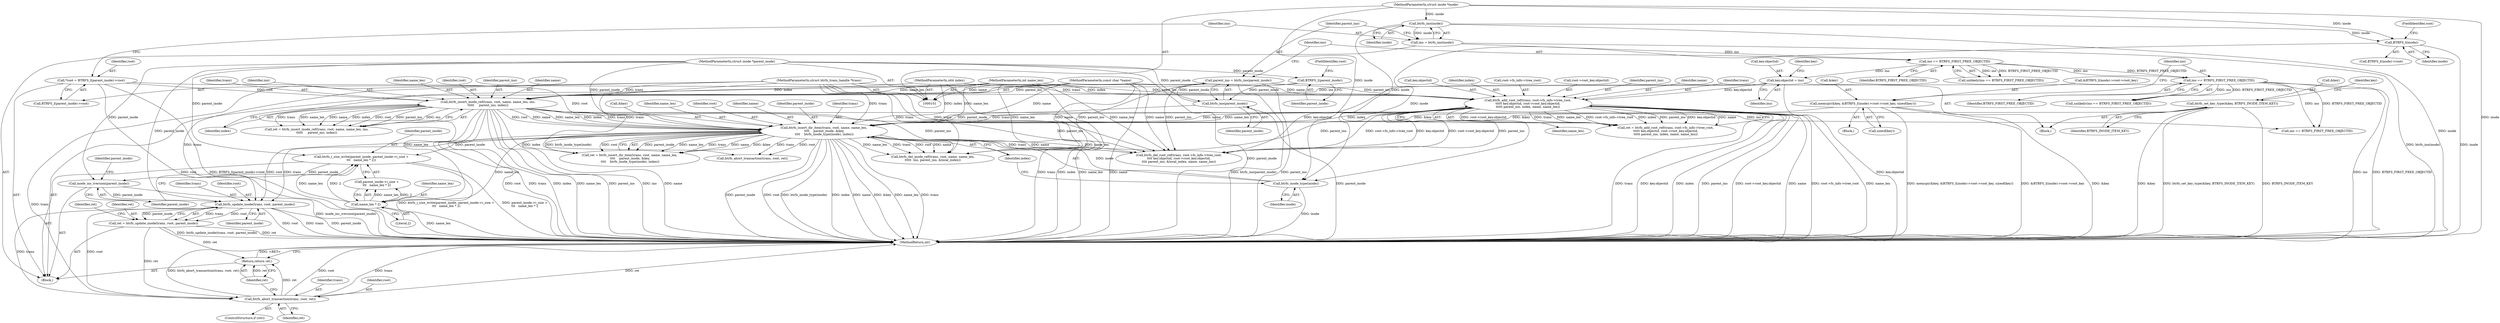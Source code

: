 digraph "0_linux_9c52057c698fb96f8f07e7a4bcf4801a092bda89@API" {
"1000245" [label="(Call,btrfs_i_size_write(parent_inode, parent_inode->i_size +\n\t\t\t   name_len * 2))"];
"1000213" [label="(Call,btrfs_insert_dir_item(trans, root, name, name_len,\n \t\t\t\t    parent_inode, &key,\n \t\t\t\t    btrfs_inode_type(inode), index))"];
"1000199" [label="(Call,btrfs_insert_inode_ref(trans, root, name, name_len, ino,\n\t\t\t\t\t     parent_ino, index))"];
"1000102" [label="(MethodParameterIn,struct btrfs_trans_handle *trans)"];
"1000116" [label="(Call,*root = BTRFS_I(parent_inode)->root)"];
"1000105" [label="(MethodParameterIn,const char *name)"];
"1000106" [label="(MethodParameterIn,int name_len)"];
"1000168" [label="(Call,ino == BTRFS_FIRST_FREE_OBJECTID)"];
"1000134" [label="(Call,ino == BTRFS_FIRST_FREE_OBJECTID)"];
"1000123" [label="(Call,ino = btrfs_ino(inode))"];
"1000125" [label="(Call,btrfs_ino(inode))"];
"1000104" [label="(MethodParameterIn,struct inode *inode)"];
"1000128" [label="(Call,parent_ino = btrfs_ino(parent_inode))"];
"1000130" [label="(Call,btrfs_ino(parent_inode))"];
"1000119" [label="(Call,BTRFS_I(parent_inode))"];
"1000103" [label="(MethodParameterIn,struct inode *parent_inode)"];
"1000108" [label="(MethodParameterIn,u64 index)"];
"1000174" [label="(Call,btrfs_add_root_ref(trans, root->fs_info->tree_root,\n\t\t\t\t\t key.objectid, root->root_key.objectid,\n\t\t\t\t\t parent_ino, index, name, name_len))"];
"1000152" [label="(Call,key.objectid = ino)"];
"1000138" [label="(Call,memcpy(&key, &BTRFS_I(inode)->root->root_key, sizeof(key)))"];
"1000157" [label="(Call,btrfs_set_key_type(&key, BTRFS_INODE_ITEM_KEY))"];
"1000221" [label="(Call,btrfs_inode_type(inode))"];
"1000144" [label="(Call,BTRFS_I(inode))"];
"1000251" [label="(Call,name_len * 2)"];
"1000254" [label="(Call,inode_inc_iversion(parent_inode))"];
"1000267" [label="(Call,btrfs_update_inode(trans, root, parent_inode))"];
"1000265" [label="(Call,ret = btrfs_update_inode(trans, root, parent_inode))"];
"1000273" [label="(Call,btrfs_abort_transaction(trans, root, ret))"];
"1000277" [label="(Return,return ret;)"];
"1000222" [label="(Identifier,inode)"];
"1000273" [label="(Call,btrfs_abort_transaction(trans, root, ret))"];
"1000116" [label="(Call,*root = BTRFS_I(parent_inode)->root)"];
"1000192" [label="(Identifier,name_len)"];
"1000266" [label="(Identifier,ret)"];
"1000205" [label="(Identifier,parent_ino)"];
"1000219" [label="(Call,&key)"];
"1000199" [label="(Call,btrfs_insert_inode_ref(trans, root, name, name_len, ino,\n\t\t\t\t\t     parent_ino, index))"];
"1000125" [label="(Call,btrfs_ino(inode))"];
"1000109" [label="(Block,)"];
"1000105" [label="(MethodParameterIn,const char *name)"];
"1000133" [label="(Call,unlikely(ino == BTRFS_FIRST_FREE_OBJECTID))"];
"1000119" [label="(Call,BTRFS_I(parent_inode))"];
"1000134" [label="(Call,ino == BTRFS_FIRST_FREE_OBJECTID)"];
"1000202" [label="(Identifier,name)"];
"1000270" [label="(Identifier,parent_inode)"];
"1000128" [label="(Call,parent_ino = btrfs_ino(parent_inode))"];
"1000172" [label="(Call,ret = btrfs_add_root_ref(trans, root->fs_info->tree_root,\n\t\t\t\t\t key.objectid, root->root_key.objectid,\n\t\t\t\t\t parent_ino, index, name, name_len))"];
"1000290" [label="(Call,btrfs_del_root_ref(trans, root->fs_info->tree_root,\n\t\t\t\t key.objectid, root->root_key.objectid,\n\t\t\t\t parent_ino, &local_index, name, name_len))"];
"1000271" [label="(ControlStructure,if (ret))"];
"1000211" [label="(Call,ret = btrfs_insert_dir_item(trans, root, name, name_len,\n \t\t\t\t    parent_inode, &key,\n \t\t\t\t    btrfs_inode_type(inode), index))"];
"1000143" [label="(Call,BTRFS_I(inode)->root)"];
"1000131" [label="(Identifier,parent_inode)"];
"1000258" [label="(Identifier,parent_inode)"];
"1000282" [label="(Call,ino == BTRFS_FIRST_FREE_OBJECTID)"];
"1000269" [label="(Identifier,root)"];
"1000239" [label="(Call,btrfs_abort_transaction(trans, root, ret))"];
"1000151" [label="(Block,)"];
"1000121" [label="(FieldIdentifier,root)"];
"1000255" [label="(Identifier,parent_inode)"];
"1000200" [label="(Identifier,trans)"];
"1000318" [label="(Call,btrfs_del_inode_ref(trans, root, name, name_len,\n\t\t\t\t\t  ino, parent_ino, &local_index))"];
"1000246" [label="(Identifier,parent_inode)"];
"1000181" [label="(Call,key.objectid)"];
"1000223" [label="(Identifier,index)"];
"1000137" [label="(Block,)"];
"1000117" [label="(Identifier,root)"];
"1000274" [label="(Identifier,trans)"];
"1000276" [label="(Identifier,ret)"];
"1000217" [label="(Identifier,name_len)"];
"1000135" [label="(Identifier,ino)"];
"1000108" [label="(MethodParameterIn,u64 index)"];
"1000204" [label="(Identifier,ino)"];
"1000215" [label="(Identifier,root)"];
"1000104" [label="(MethodParameterIn,struct inode *inode)"];
"1000267" [label="(Call,btrfs_update_inode(trans, root, parent_inode))"];
"1000163" [label="(Identifier,key)"];
"1000216" [label="(Identifier,name)"];
"1000168" [label="(Call,ino == BTRFS_FIRST_FREE_OBJECTID)"];
"1000190" [label="(Identifier,index)"];
"1000254" [label="(Call,inode_inc_iversion(parent_inode))"];
"1000170" [label="(Identifier,BTRFS_FIRST_FREE_OBJECTID)"];
"1000174" [label="(Call,btrfs_add_root_ref(trans, root->fs_info->tree_root,\n\t\t\t\t\t key.objectid, root->root_key.objectid,\n\t\t\t\t\t parent_ino, index, name, name_len))"];
"1000158" [label="(Call,&key)"];
"1000144" [label="(Call,BTRFS_I(inode))"];
"1000129" [label="(Identifier,parent_ino)"];
"1000124" [label="(Identifier,ino)"];
"1000138" [label="(Call,memcpy(&key, &BTRFS_I(inode)->root->root_key, sizeof(key)))"];
"1000272" [label="(Identifier,ret)"];
"1000329" [label="(MethodReturn,int)"];
"1000251" [label="(Call,name_len * 2)"];
"1000169" [label="(Identifier,ino)"];
"1000206" [label="(Identifier,index)"];
"1000176" [label="(Call,root->fs_info->tree_root)"];
"1000203" [label="(Identifier,name_len)"];
"1000278" [label="(Identifier,ret)"];
"1000120" [label="(Identifier,parent_inode)"];
"1000139" [label="(Call,&key)"];
"1000253" [label="(Literal,2)"];
"1000201" [label="(Identifier,root)"];
"1000167" [label="(Call,unlikely(ino == BTRFS_FIRST_FREE_OBJECTID))"];
"1000145" [label="(Identifier,inode)"];
"1000268" [label="(Identifier,trans)"];
"1000265" [label="(Call,ret = btrfs_update_inode(trans, root, parent_inode))"];
"1000245" [label="(Call,btrfs_i_size_write(parent_inode, parent_inode->i_size +\n\t\t\t   name_len * 2))"];
"1000103" [label="(MethodParameterIn,struct inode *parent_inode)"];
"1000153" [label="(Call,key.objectid)"];
"1000197" [label="(Call,ret = btrfs_insert_inode_ref(trans, root, name, name_len, ino,\n\t\t\t\t\t     parent_ino, index))"];
"1000157" [label="(Call,btrfs_set_key_type(&key, BTRFS_INODE_ITEM_KEY))"];
"1000123" [label="(Call,ino = btrfs_ino(inode))"];
"1000136" [label="(Identifier,BTRFS_FIRST_FREE_OBJECTID)"];
"1000252" [label="(Identifier,name_len)"];
"1000148" [label="(Call,sizeof(key))"];
"1000126" [label="(Identifier,inode)"];
"1000159" [label="(Identifier,key)"];
"1000184" [label="(Call,root->root_key.objectid)"];
"1000218" [label="(Identifier,parent_inode)"];
"1000214" [label="(Identifier,trans)"];
"1000221" [label="(Call,btrfs_inode_type(inode))"];
"1000102" [label="(MethodParameterIn,struct btrfs_trans_handle *trans)"];
"1000152" [label="(Call,key.objectid = ino)"];
"1000189" [label="(Identifier,parent_ino)"];
"1000118" [label="(Call,BTRFS_I(parent_inode)->root)"];
"1000275" [label="(Identifier,root)"];
"1000141" [label="(Call,&BTRFS_I(inode)->root->root_key)"];
"1000247" [label="(Call,parent_inode->i_size +\n\t\t\t   name_len * 2)"];
"1000106" [label="(MethodParameterIn,int name_len)"];
"1000156" [label="(Identifier,ino)"];
"1000191" [label="(Identifier,name)"];
"1000160" [label="(Identifier,BTRFS_INODE_ITEM_KEY)"];
"1000130" [label="(Call,btrfs_ino(parent_inode))"];
"1000175" [label="(Identifier,trans)"];
"1000146" [label="(FieldIdentifier,root)"];
"1000213" [label="(Call,btrfs_insert_dir_item(trans, root, name, name_len,\n \t\t\t\t    parent_inode, &key,\n \t\t\t\t    btrfs_inode_type(inode), index))"];
"1000277" [label="(Return,return ret;)"];
"1000245" -> "1000109"  [label="AST: "];
"1000245" -> "1000247"  [label="CFG: "];
"1000246" -> "1000245"  [label="AST: "];
"1000247" -> "1000245"  [label="AST: "];
"1000255" -> "1000245"  [label="CFG: "];
"1000245" -> "1000329"  [label="DDG: btrfs_i_size_write(parent_inode, parent_inode->i_size +\n\t\t\t   name_len * 2)"];
"1000245" -> "1000329"  [label="DDG: parent_inode->i_size +\n\t\t\t   name_len * 2"];
"1000213" -> "1000245"  [label="DDG: parent_inode"];
"1000103" -> "1000245"  [label="DDG: parent_inode"];
"1000251" -> "1000245"  [label="DDG: name_len"];
"1000251" -> "1000245"  [label="DDG: 2"];
"1000245" -> "1000254"  [label="DDG: parent_inode"];
"1000213" -> "1000211"  [label="AST: "];
"1000213" -> "1000223"  [label="CFG: "];
"1000214" -> "1000213"  [label="AST: "];
"1000215" -> "1000213"  [label="AST: "];
"1000216" -> "1000213"  [label="AST: "];
"1000217" -> "1000213"  [label="AST: "];
"1000218" -> "1000213"  [label="AST: "];
"1000219" -> "1000213"  [label="AST: "];
"1000221" -> "1000213"  [label="AST: "];
"1000223" -> "1000213"  [label="AST: "];
"1000211" -> "1000213"  [label="CFG: "];
"1000213" -> "1000329"  [label="DDG: btrfs_inode_type(inode)"];
"1000213" -> "1000329"  [label="DDG: index"];
"1000213" -> "1000329"  [label="DDG: name"];
"1000213" -> "1000329"  [label="DDG: &key"];
"1000213" -> "1000329"  [label="DDG: name_len"];
"1000213" -> "1000329"  [label="DDG: trans"];
"1000213" -> "1000329"  [label="DDG: parent_inode"];
"1000213" -> "1000329"  [label="DDG: root"];
"1000213" -> "1000211"  [label="DDG: parent_inode"];
"1000213" -> "1000211"  [label="DDG: name_len"];
"1000213" -> "1000211"  [label="DDG: trans"];
"1000213" -> "1000211"  [label="DDG: name"];
"1000213" -> "1000211"  [label="DDG: &key"];
"1000213" -> "1000211"  [label="DDG: index"];
"1000213" -> "1000211"  [label="DDG: btrfs_inode_type(inode)"];
"1000213" -> "1000211"  [label="DDG: root"];
"1000199" -> "1000213"  [label="DDG: trans"];
"1000199" -> "1000213"  [label="DDG: root"];
"1000199" -> "1000213"  [label="DDG: name"];
"1000199" -> "1000213"  [label="DDG: name_len"];
"1000199" -> "1000213"  [label="DDG: index"];
"1000174" -> "1000213"  [label="DDG: trans"];
"1000174" -> "1000213"  [label="DDG: name"];
"1000174" -> "1000213"  [label="DDG: name_len"];
"1000174" -> "1000213"  [label="DDG: index"];
"1000102" -> "1000213"  [label="DDG: trans"];
"1000116" -> "1000213"  [label="DDG: root"];
"1000105" -> "1000213"  [label="DDG: name"];
"1000106" -> "1000213"  [label="DDG: name_len"];
"1000130" -> "1000213"  [label="DDG: parent_inode"];
"1000103" -> "1000213"  [label="DDG: parent_inode"];
"1000138" -> "1000213"  [label="DDG: &key"];
"1000157" -> "1000213"  [label="DDG: &key"];
"1000221" -> "1000213"  [label="DDG: inode"];
"1000108" -> "1000213"  [label="DDG: index"];
"1000213" -> "1000239"  [label="DDG: trans"];
"1000213" -> "1000239"  [label="DDG: root"];
"1000213" -> "1000251"  [label="DDG: name_len"];
"1000213" -> "1000267"  [label="DDG: trans"];
"1000213" -> "1000267"  [label="DDG: root"];
"1000213" -> "1000290"  [label="DDG: trans"];
"1000213" -> "1000290"  [label="DDG: name"];
"1000213" -> "1000290"  [label="DDG: name_len"];
"1000213" -> "1000318"  [label="DDG: trans"];
"1000213" -> "1000318"  [label="DDG: root"];
"1000213" -> "1000318"  [label="DDG: name"];
"1000213" -> "1000318"  [label="DDG: name_len"];
"1000199" -> "1000197"  [label="AST: "];
"1000199" -> "1000206"  [label="CFG: "];
"1000200" -> "1000199"  [label="AST: "];
"1000201" -> "1000199"  [label="AST: "];
"1000202" -> "1000199"  [label="AST: "];
"1000203" -> "1000199"  [label="AST: "];
"1000204" -> "1000199"  [label="AST: "];
"1000205" -> "1000199"  [label="AST: "];
"1000206" -> "1000199"  [label="AST: "];
"1000197" -> "1000199"  [label="CFG: "];
"1000199" -> "1000329"  [label="DDG: root"];
"1000199" -> "1000329"  [label="DDG: trans"];
"1000199" -> "1000329"  [label="DDG: index"];
"1000199" -> "1000329"  [label="DDG: name_len"];
"1000199" -> "1000329"  [label="DDG: parent_ino"];
"1000199" -> "1000329"  [label="DDG: ino"];
"1000199" -> "1000329"  [label="DDG: name"];
"1000199" -> "1000197"  [label="DDG: trans"];
"1000199" -> "1000197"  [label="DDG: name_len"];
"1000199" -> "1000197"  [label="DDG: name"];
"1000199" -> "1000197"  [label="DDG: index"];
"1000199" -> "1000197"  [label="DDG: root"];
"1000199" -> "1000197"  [label="DDG: parent_ino"];
"1000199" -> "1000197"  [label="DDG: ino"];
"1000102" -> "1000199"  [label="DDG: trans"];
"1000116" -> "1000199"  [label="DDG: root"];
"1000105" -> "1000199"  [label="DDG: name"];
"1000106" -> "1000199"  [label="DDG: name_len"];
"1000168" -> "1000199"  [label="DDG: ino"];
"1000128" -> "1000199"  [label="DDG: parent_ino"];
"1000108" -> "1000199"  [label="DDG: index"];
"1000199" -> "1000282"  [label="DDG: ino"];
"1000199" -> "1000290"  [label="DDG: parent_ino"];
"1000199" -> "1000318"  [label="DDG: parent_ino"];
"1000102" -> "1000101"  [label="AST: "];
"1000102" -> "1000329"  [label="DDG: trans"];
"1000102" -> "1000174"  [label="DDG: trans"];
"1000102" -> "1000239"  [label="DDG: trans"];
"1000102" -> "1000267"  [label="DDG: trans"];
"1000102" -> "1000273"  [label="DDG: trans"];
"1000102" -> "1000290"  [label="DDG: trans"];
"1000102" -> "1000318"  [label="DDG: trans"];
"1000116" -> "1000109"  [label="AST: "];
"1000116" -> "1000118"  [label="CFG: "];
"1000117" -> "1000116"  [label="AST: "];
"1000118" -> "1000116"  [label="AST: "];
"1000124" -> "1000116"  [label="CFG: "];
"1000116" -> "1000329"  [label="DDG: root"];
"1000116" -> "1000329"  [label="DDG: BTRFS_I(parent_inode)->root"];
"1000105" -> "1000101"  [label="AST: "];
"1000105" -> "1000329"  [label="DDG: name"];
"1000105" -> "1000174"  [label="DDG: name"];
"1000105" -> "1000290"  [label="DDG: name"];
"1000105" -> "1000318"  [label="DDG: name"];
"1000106" -> "1000101"  [label="AST: "];
"1000106" -> "1000329"  [label="DDG: name_len"];
"1000106" -> "1000174"  [label="DDG: name_len"];
"1000106" -> "1000251"  [label="DDG: name_len"];
"1000106" -> "1000290"  [label="DDG: name_len"];
"1000106" -> "1000318"  [label="DDG: name_len"];
"1000168" -> "1000167"  [label="AST: "];
"1000168" -> "1000170"  [label="CFG: "];
"1000169" -> "1000168"  [label="AST: "];
"1000170" -> "1000168"  [label="AST: "];
"1000167" -> "1000168"  [label="CFG: "];
"1000168" -> "1000329"  [label="DDG: ino"];
"1000168" -> "1000329"  [label="DDG: BTRFS_FIRST_FREE_OBJECTID"];
"1000168" -> "1000167"  [label="DDG: ino"];
"1000168" -> "1000167"  [label="DDG: BTRFS_FIRST_FREE_OBJECTID"];
"1000134" -> "1000168"  [label="DDG: ino"];
"1000134" -> "1000168"  [label="DDG: BTRFS_FIRST_FREE_OBJECTID"];
"1000168" -> "1000282"  [label="DDG: ino"];
"1000168" -> "1000282"  [label="DDG: BTRFS_FIRST_FREE_OBJECTID"];
"1000134" -> "1000133"  [label="AST: "];
"1000134" -> "1000136"  [label="CFG: "];
"1000135" -> "1000134"  [label="AST: "];
"1000136" -> "1000134"  [label="AST: "];
"1000133" -> "1000134"  [label="CFG: "];
"1000134" -> "1000133"  [label="DDG: ino"];
"1000134" -> "1000133"  [label="DDG: BTRFS_FIRST_FREE_OBJECTID"];
"1000123" -> "1000134"  [label="DDG: ino"];
"1000134" -> "1000152"  [label="DDG: ino"];
"1000123" -> "1000109"  [label="AST: "];
"1000123" -> "1000125"  [label="CFG: "];
"1000124" -> "1000123"  [label="AST: "];
"1000125" -> "1000123"  [label="AST: "];
"1000129" -> "1000123"  [label="CFG: "];
"1000123" -> "1000329"  [label="DDG: btrfs_ino(inode)"];
"1000125" -> "1000123"  [label="DDG: inode"];
"1000125" -> "1000126"  [label="CFG: "];
"1000126" -> "1000125"  [label="AST: "];
"1000125" -> "1000329"  [label="DDG: inode"];
"1000104" -> "1000125"  [label="DDG: inode"];
"1000125" -> "1000144"  [label="DDG: inode"];
"1000125" -> "1000221"  [label="DDG: inode"];
"1000104" -> "1000101"  [label="AST: "];
"1000104" -> "1000329"  [label="DDG: inode"];
"1000104" -> "1000144"  [label="DDG: inode"];
"1000104" -> "1000221"  [label="DDG: inode"];
"1000128" -> "1000109"  [label="AST: "];
"1000128" -> "1000130"  [label="CFG: "];
"1000129" -> "1000128"  [label="AST: "];
"1000130" -> "1000128"  [label="AST: "];
"1000135" -> "1000128"  [label="CFG: "];
"1000128" -> "1000329"  [label="DDG: btrfs_ino(parent_inode)"];
"1000128" -> "1000329"  [label="DDG: parent_ino"];
"1000130" -> "1000128"  [label="DDG: parent_inode"];
"1000128" -> "1000174"  [label="DDG: parent_ino"];
"1000128" -> "1000290"  [label="DDG: parent_ino"];
"1000128" -> "1000318"  [label="DDG: parent_ino"];
"1000130" -> "1000131"  [label="CFG: "];
"1000131" -> "1000130"  [label="AST: "];
"1000130" -> "1000329"  [label="DDG: parent_inode"];
"1000119" -> "1000130"  [label="DDG: parent_inode"];
"1000103" -> "1000130"  [label="DDG: parent_inode"];
"1000119" -> "1000118"  [label="AST: "];
"1000119" -> "1000120"  [label="CFG: "];
"1000120" -> "1000119"  [label="AST: "];
"1000121" -> "1000119"  [label="CFG: "];
"1000103" -> "1000119"  [label="DDG: parent_inode"];
"1000103" -> "1000101"  [label="AST: "];
"1000103" -> "1000329"  [label="DDG: parent_inode"];
"1000103" -> "1000254"  [label="DDG: parent_inode"];
"1000103" -> "1000267"  [label="DDG: parent_inode"];
"1000108" -> "1000101"  [label="AST: "];
"1000108" -> "1000329"  [label="DDG: index"];
"1000108" -> "1000174"  [label="DDG: index"];
"1000174" -> "1000172"  [label="AST: "];
"1000174" -> "1000192"  [label="CFG: "];
"1000175" -> "1000174"  [label="AST: "];
"1000176" -> "1000174"  [label="AST: "];
"1000181" -> "1000174"  [label="AST: "];
"1000184" -> "1000174"  [label="AST: "];
"1000189" -> "1000174"  [label="AST: "];
"1000190" -> "1000174"  [label="AST: "];
"1000191" -> "1000174"  [label="AST: "];
"1000192" -> "1000174"  [label="AST: "];
"1000172" -> "1000174"  [label="CFG: "];
"1000174" -> "1000329"  [label="DDG: key.objectid"];
"1000174" -> "1000329"  [label="DDG: index"];
"1000174" -> "1000329"  [label="DDG: parent_ino"];
"1000174" -> "1000329"  [label="DDG: root->root_key.objectid"];
"1000174" -> "1000329"  [label="DDG: name"];
"1000174" -> "1000329"  [label="DDG: root->fs_info->tree_root"];
"1000174" -> "1000329"  [label="DDG: name_len"];
"1000174" -> "1000329"  [label="DDG: trans"];
"1000174" -> "1000172"  [label="DDG: root->root_key.objectid"];
"1000174" -> "1000172"  [label="DDG: trans"];
"1000174" -> "1000172"  [label="DDG: name_len"];
"1000174" -> "1000172"  [label="DDG: root->fs_info->tree_root"];
"1000174" -> "1000172"  [label="DDG: index"];
"1000174" -> "1000172"  [label="DDG: parent_ino"];
"1000174" -> "1000172"  [label="DDG: key.objectid"];
"1000174" -> "1000172"  [label="DDG: name"];
"1000152" -> "1000174"  [label="DDG: key.objectid"];
"1000174" -> "1000290"  [label="DDG: root->fs_info->tree_root"];
"1000174" -> "1000290"  [label="DDG: key.objectid"];
"1000174" -> "1000290"  [label="DDG: root->root_key.objectid"];
"1000174" -> "1000290"  [label="DDG: parent_ino"];
"1000174" -> "1000318"  [label="DDG: parent_ino"];
"1000152" -> "1000151"  [label="AST: "];
"1000152" -> "1000156"  [label="CFG: "];
"1000153" -> "1000152"  [label="AST: "];
"1000156" -> "1000152"  [label="AST: "];
"1000159" -> "1000152"  [label="CFG: "];
"1000152" -> "1000329"  [label="DDG: key.objectid"];
"1000152" -> "1000290"  [label="DDG: key.objectid"];
"1000138" -> "1000137"  [label="AST: "];
"1000138" -> "1000148"  [label="CFG: "];
"1000139" -> "1000138"  [label="AST: "];
"1000141" -> "1000138"  [label="AST: "];
"1000148" -> "1000138"  [label="AST: "];
"1000169" -> "1000138"  [label="CFG: "];
"1000138" -> "1000329"  [label="DDG: &BTRFS_I(inode)->root->root_key"];
"1000138" -> "1000329"  [label="DDG: &key"];
"1000138" -> "1000329"  [label="DDG: memcpy(&key, &BTRFS_I(inode)->root->root_key, sizeof(key))"];
"1000157" -> "1000151"  [label="AST: "];
"1000157" -> "1000160"  [label="CFG: "];
"1000158" -> "1000157"  [label="AST: "];
"1000160" -> "1000157"  [label="AST: "];
"1000163" -> "1000157"  [label="CFG: "];
"1000157" -> "1000329"  [label="DDG: btrfs_set_key_type(&key, BTRFS_INODE_ITEM_KEY)"];
"1000157" -> "1000329"  [label="DDG: BTRFS_INODE_ITEM_KEY"];
"1000157" -> "1000329"  [label="DDG: &key"];
"1000221" -> "1000222"  [label="CFG: "];
"1000222" -> "1000221"  [label="AST: "];
"1000223" -> "1000221"  [label="CFG: "];
"1000221" -> "1000329"  [label="DDG: inode"];
"1000144" -> "1000221"  [label="DDG: inode"];
"1000144" -> "1000143"  [label="AST: "];
"1000144" -> "1000145"  [label="CFG: "];
"1000145" -> "1000144"  [label="AST: "];
"1000146" -> "1000144"  [label="CFG: "];
"1000144" -> "1000329"  [label="DDG: inode"];
"1000251" -> "1000247"  [label="AST: "];
"1000251" -> "1000253"  [label="CFG: "];
"1000252" -> "1000251"  [label="AST: "];
"1000253" -> "1000251"  [label="AST: "];
"1000247" -> "1000251"  [label="CFG: "];
"1000251" -> "1000329"  [label="DDG: name_len"];
"1000251" -> "1000247"  [label="DDG: name_len"];
"1000251" -> "1000247"  [label="DDG: 2"];
"1000254" -> "1000109"  [label="AST: "];
"1000254" -> "1000255"  [label="CFG: "];
"1000255" -> "1000254"  [label="AST: "];
"1000258" -> "1000254"  [label="CFG: "];
"1000254" -> "1000329"  [label="DDG: inode_inc_iversion(parent_inode)"];
"1000254" -> "1000267"  [label="DDG: parent_inode"];
"1000267" -> "1000265"  [label="AST: "];
"1000267" -> "1000270"  [label="CFG: "];
"1000268" -> "1000267"  [label="AST: "];
"1000269" -> "1000267"  [label="AST: "];
"1000270" -> "1000267"  [label="AST: "];
"1000265" -> "1000267"  [label="CFG: "];
"1000267" -> "1000329"  [label="DDG: root"];
"1000267" -> "1000329"  [label="DDG: trans"];
"1000267" -> "1000329"  [label="DDG: parent_inode"];
"1000267" -> "1000265"  [label="DDG: trans"];
"1000267" -> "1000265"  [label="DDG: root"];
"1000267" -> "1000265"  [label="DDG: parent_inode"];
"1000267" -> "1000273"  [label="DDG: trans"];
"1000267" -> "1000273"  [label="DDG: root"];
"1000265" -> "1000109"  [label="AST: "];
"1000266" -> "1000265"  [label="AST: "];
"1000272" -> "1000265"  [label="CFG: "];
"1000265" -> "1000329"  [label="DDG: btrfs_update_inode(trans, root, parent_inode)"];
"1000265" -> "1000329"  [label="DDG: ret"];
"1000265" -> "1000273"  [label="DDG: ret"];
"1000265" -> "1000277"  [label="DDG: ret"];
"1000273" -> "1000271"  [label="AST: "];
"1000273" -> "1000276"  [label="CFG: "];
"1000274" -> "1000273"  [label="AST: "];
"1000275" -> "1000273"  [label="AST: "];
"1000276" -> "1000273"  [label="AST: "];
"1000278" -> "1000273"  [label="CFG: "];
"1000273" -> "1000329"  [label="DDG: root"];
"1000273" -> "1000329"  [label="DDG: trans"];
"1000273" -> "1000329"  [label="DDG: ret"];
"1000273" -> "1000329"  [label="DDG: btrfs_abort_transaction(trans, root, ret)"];
"1000273" -> "1000277"  [label="DDG: ret"];
"1000277" -> "1000109"  [label="AST: "];
"1000277" -> "1000278"  [label="CFG: "];
"1000278" -> "1000277"  [label="AST: "];
"1000329" -> "1000277"  [label="CFG: "];
"1000277" -> "1000329"  [label="DDG: <RET>"];
"1000278" -> "1000277"  [label="DDG: ret"];
}
